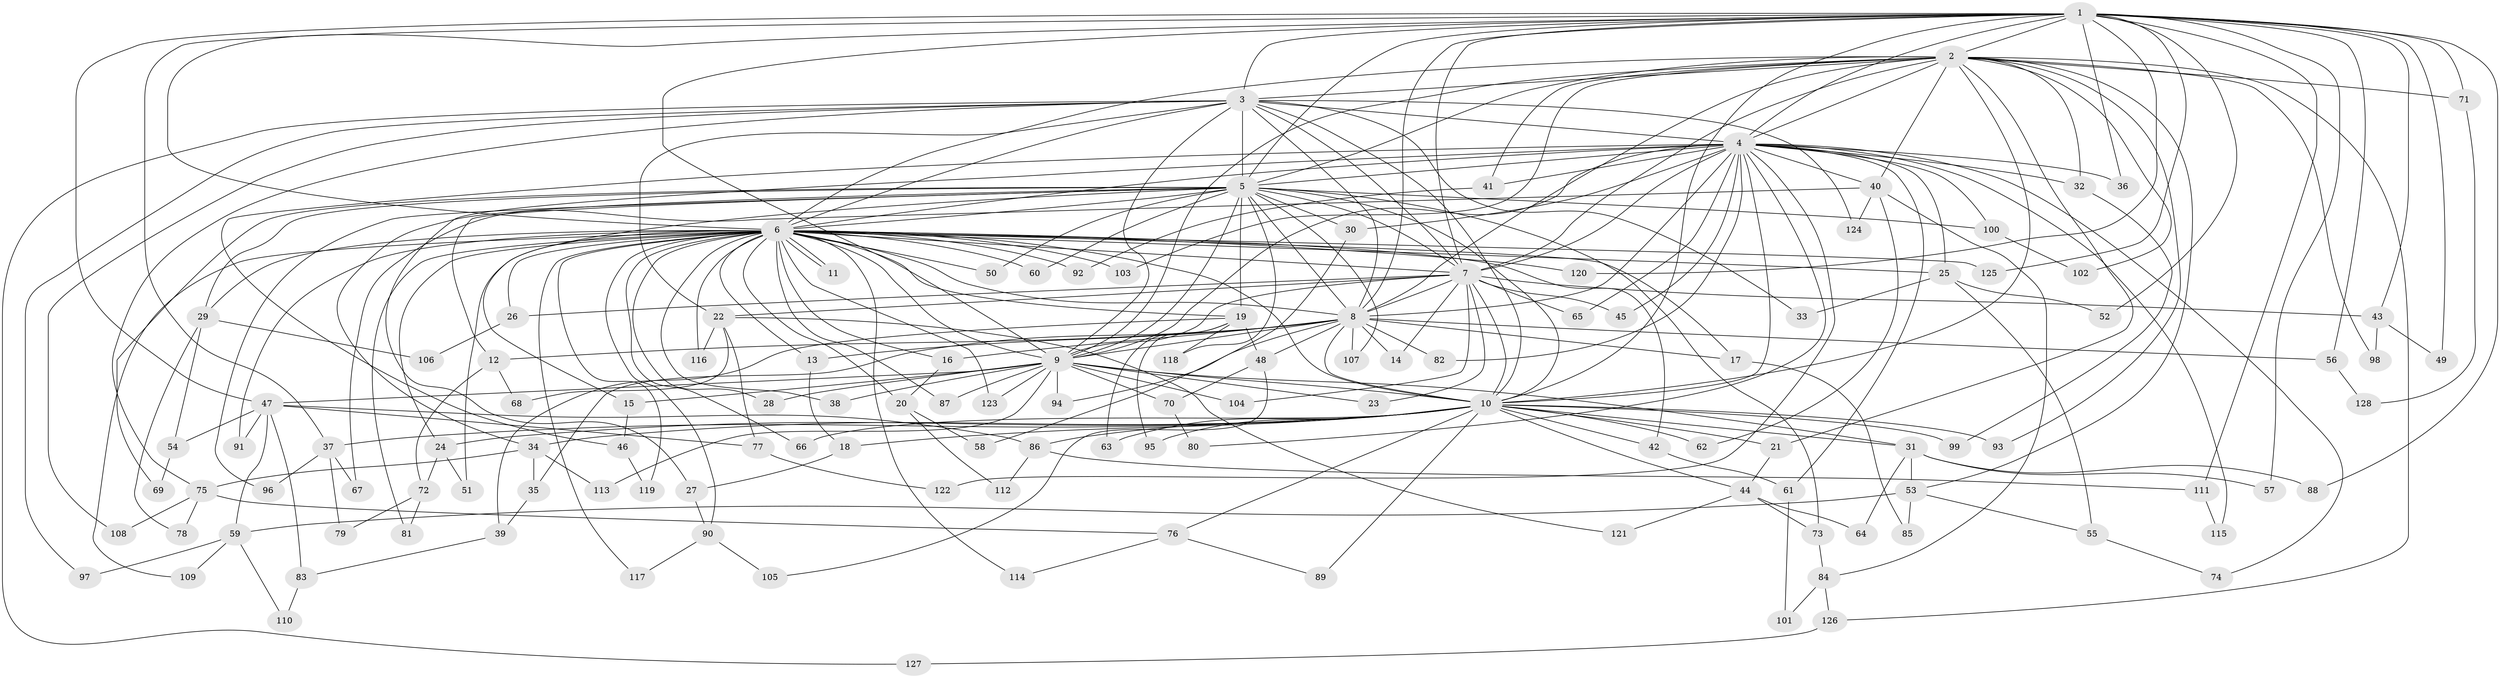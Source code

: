 // Generated by graph-tools (version 1.1) at 2025/01/03/09/25 03:01:18]
// undirected, 128 vertices, 281 edges
graph export_dot {
graph [start="1"]
  node [color=gray90,style=filled];
  1;
  2;
  3;
  4;
  5;
  6;
  7;
  8;
  9;
  10;
  11;
  12;
  13;
  14;
  15;
  16;
  17;
  18;
  19;
  20;
  21;
  22;
  23;
  24;
  25;
  26;
  27;
  28;
  29;
  30;
  31;
  32;
  33;
  34;
  35;
  36;
  37;
  38;
  39;
  40;
  41;
  42;
  43;
  44;
  45;
  46;
  47;
  48;
  49;
  50;
  51;
  52;
  53;
  54;
  55;
  56;
  57;
  58;
  59;
  60;
  61;
  62;
  63;
  64;
  65;
  66;
  67;
  68;
  69;
  70;
  71;
  72;
  73;
  74;
  75;
  76;
  77;
  78;
  79;
  80;
  81;
  82;
  83;
  84;
  85;
  86;
  87;
  88;
  89;
  90;
  91;
  92;
  93;
  94;
  95;
  96;
  97;
  98;
  99;
  100;
  101;
  102;
  103;
  104;
  105;
  106;
  107;
  108;
  109;
  110;
  111;
  112;
  113;
  114;
  115;
  116;
  117;
  118;
  119;
  120;
  121;
  122;
  123;
  124;
  125;
  126;
  127;
  128;
  1 -- 2;
  1 -- 3;
  1 -- 4;
  1 -- 5;
  1 -- 6;
  1 -- 7;
  1 -- 8;
  1 -- 9;
  1 -- 10;
  1 -- 36;
  1 -- 37;
  1 -- 43;
  1 -- 47;
  1 -- 49;
  1 -- 52;
  1 -- 56;
  1 -- 57;
  1 -- 71;
  1 -- 88;
  1 -- 111;
  1 -- 120;
  1 -- 125;
  2 -- 3;
  2 -- 4;
  2 -- 5;
  2 -- 6;
  2 -- 7;
  2 -- 8;
  2 -- 9;
  2 -- 10;
  2 -- 21;
  2 -- 32;
  2 -- 40;
  2 -- 41;
  2 -- 53;
  2 -- 71;
  2 -- 93;
  2 -- 98;
  2 -- 102;
  2 -- 103;
  2 -- 126;
  3 -- 4;
  3 -- 5;
  3 -- 6;
  3 -- 7;
  3 -- 8;
  3 -- 9;
  3 -- 10;
  3 -- 22;
  3 -- 33;
  3 -- 75;
  3 -- 97;
  3 -- 108;
  3 -- 124;
  3 -- 127;
  4 -- 5;
  4 -- 6;
  4 -- 7;
  4 -- 8;
  4 -- 9;
  4 -- 10;
  4 -- 25;
  4 -- 27;
  4 -- 30;
  4 -- 32;
  4 -- 36;
  4 -- 40;
  4 -- 41;
  4 -- 45;
  4 -- 46;
  4 -- 61;
  4 -- 65;
  4 -- 74;
  4 -- 80;
  4 -- 82;
  4 -- 100;
  4 -- 115;
  4 -- 122;
  5 -- 6;
  5 -- 7;
  5 -- 8;
  5 -- 9;
  5 -- 10;
  5 -- 12;
  5 -- 15;
  5 -- 19;
  5 -- 29;
  5 -- 30;
  5 -- 34;
  5 -- 50;
  5 -- 60;
  5 -- 69;
  5 -- 73;
  5 -- 96;
  5 -- 100;
  5 -- 107;
  5 -- 118;
  6 -- 7;
  6 -- 8;
  6 -- 9;
  6 -- 10;
  6 -- 11;
  6 -- 11;
  6 -- 13;
  6 -- 16;
  6 -- 17;
  6 -- 19;
  6 -- 20;
  6 -- 24;
  6 -- 25;
  6 -- 26;
  6 -- 28;
  6 -- 29;
  6 -- 38;
  6 -- 42;
  6 -- 50;
  6 -- 51;
  6 -- 60;
  6 -- 66;
  6 -- 81;
  6 -- 87;
  6 -- 90;
  6 -- 91;
  6 -- 92;
  6 -- 103;
  6 -- 109;
  6 -- 114;
  6 -- 116;
  6 -- 117;
  6 -- 119;
  6 -- 120;
  6 -- 123;
  6 -- 125;
  7 -- 8;
  7 -- 9;
  7 -- 10;
  7 -- 14;
  7 -- 22;
  7 -- 23;
  7 -- 26;
  7 -- 43;
  7 -- 45;
  7 -- 65;
  7 -- 104;
  8 -- 9;
  8 -- 10;
  8 -- 12;
  8 -- 13;
  8 -- 14;
  8 -- 16;
  8 -- 17;
  8 -- 35;
  8 -- 48;
  8 -- 56;
  8 -- 82;
  8 -- 94;
  8 -- 107;
  9 -- 10;
  9 -- 15;
  9 -- 23;
  9 -- 28;
  9 -- 31;
  9 -- 38;
  9 -- 47;
  9 -- 70;
  9 -- 87;
  9 -- 94;
  9 -- 104;
  9 -- 113;
  9 -- 123;
  10 -- 18;
  10 -- 21;
  10 -- 24;
  10 -- 31;
  10 -- 34;
  10 -- 37;
  10 -- 42;
  10 -- 44;
  10 -- 62;
  10 -- 63;
  10 -- 66;
  10 -- 76;
  10 -- 86;
  10 -- 89;
  10 -- 93;
  10 -- 95;
  10 -- 99;
  12 -- 68;
  12 -- 72;
  13 -- 18;
  15 -- 46;
  16 -- 20;
  17 -- 85;
  18 -- 27;
  19 -- 39;
  19 -- 48;
  19 -- 63;
  19 -- 95;
  19 -- 118;
  20 -- 58;
  20 -- 112;
  21 -- 44;
  22 -- 68;
  22 -- 77;
  22 -- 116;
  22 -- 121;
  24 -- 51;
  24 -- 72;
  25 -- 33;
  25 -- 52;
  25 -- 55;
  26 -- 106;
  27 -- 90;
  29 -- 54;
  29 -- 78;
  29 -- 106;
  30 -- 58;
  31 -- 53;
  31 -- 57;
  31 -- 64;
  31 -- 88;
  32 -- 99;
  34 -- 35;
  34 -- 75;
  34 -- 113;
  35 -- 39;
  37 -- 67;
  37 -- 79;
  37 -- 96;
  39 -- 83;
  40 -- 62;
  40 -- 67;
  40 -- 84;
  40 -- 124;
  41 -- 92;
  42 -- 61;
  43 -- 49;
  43 -- 98;
  44 -- 64;
  44 -- 73;
  44 -- 121;
  46 -- 119;
  47 -- 54;
  47 -- 59;
  47 -- 77;
  47 -- 83;
  47 -- 86;
  47 -- 91;
  48 -- 70;
  48 -- 105;
  53 -- 55;
  53 -- 59;
  53 -- 85;
  54 -- 69;
  55 -- 74;
  56 -- 128;
  59 -- 97;
  59 -- 109;
  59 -- 110;
  61 -- 101;
  70 -- 80;
  71 -- 128;
  72 -- 79;
  72 -- 81;
  73 -- 84;
  75 -- 76;
  75 -- 78;
  75 -- 108;
  76 -- 89;
  76 -- 114;
  77 -- 122;
  83 -- 110;
  84 -- 101;
  84 -- 126;
  86 -- 111;
  86 -- 112;
  90 -- 105;
  90 -- 117;
  100 -- 102;
  111 -- 115;
  126 -- 127;
}
